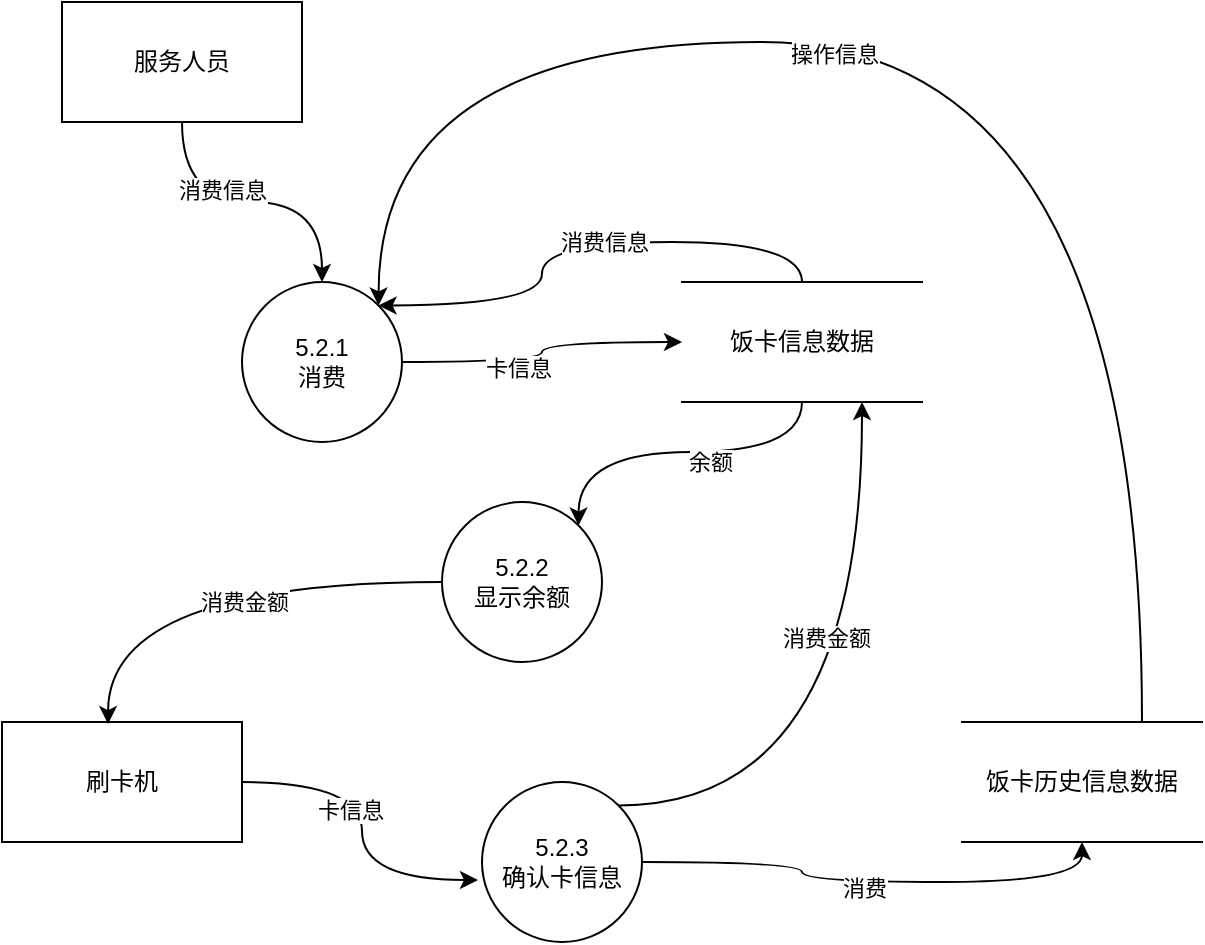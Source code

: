 <mxfile version="20.6.0" type="github">
  <diagram id="D9X46PnQUQBjcJa5Xv61" name="第 1 页">
    <mxGraphModel dx="1020" dy="869" grid="1" gridSize="10" guides="1" tooltips="1" connect="1" arrows="1" fold="1" page="1" pageScale="1" pageWidth="827" pageHeight="1169" math="0" shadow="0">
      <root>
        <mxCell id="0" />
        <mxCell id="1" parent="0" />
        <mxCell id="x4WWvGVljOj-ajrnGzE7-1" style="edgeStyle=orthogonalEdgeStyle;curved=1;rounded=0;orthogonalLoop=1;jettySize=auto;html=1;exitX=0.5;exitY=1;exitDx=0;exitDy=0;" edge="1" parent="1" source="x4WWvGVljOj-ajrnGzE7-3" target="x4WWvGVljOj-ajrnGzE7-9">
          <mxGeometry relative="1" as="geometry" />
        </mxCell>
        <mxCell id="x4WWvGVljOj-ajrnGzE7-2" value="消费信息" style="edgeLabel;html=1;align=center;verticalAlign=middle;resizable=0;points=[];" vertex="1" connectable="0" parent="x4WWvGVljOj-ajrnGzE7-1">
          <mxGeometry x="-0.2" y="6" relative="1" as="geometry">
            <mxPoint as="offset" />
          </mxGeometry>
        </mxCell>
        <mxCell id="x4WWvGVljOj-ajrnGzE7-3" value="服务人员" style="rounded=0;whiteSpace=wrap;html=1;" vertex="1" parent="1">
          <mxGeometry x="180" y="60" width="120" height="60" as="geometry" />
        </mxCell>
        <mxCell id="x4WWvGVljOj-ajrnGzE7-4" style="edgeStyle=orthogonalEdgeStyle;curved=1;rounded=0;orthogonalLoop=1;jettySize=auto;html=1;exitX=1;exitY=0.5;exitDx=0;exitDy=0;entryX=-0.025;entryY=0.613;entryDx=0;entryDy=0;entryPerimeter=0;" edge="1" parent="1" source="x4WWvGVljOj-ajrnGzE7-6" target="x4WWvGVljOj-ajrnGzE7-17">
          <mxGeometry relative="1" as="geometry" />
        </mxCell>
        <mxCell id="x4WWvGVljOj-ajrnGzE7-5" value="卡信息" style="edgeLabel;html=1;align=center;verticalAlign=middle;resizable=0;points=[];" vertex="1" connectable="0" parent="x4WWvGVljOj-ajrnGzE7-4">
          <mxGeometry x="-0.114" y="-6" relative="1" as="geometry">
            <mxPoint as="offset" />
          </mxGeometry>
        </mxCell>
        <mxCell id="x4WWvGVljOj-ajrnGzE7-6" value="刷卡机" style="rounded=0;whiteSpace=wrap;html=1;" vertex="1" parent="1">
          <mxGeometry x="150" y="420" width="120" height="60" as="geometry" />
        </mxCell>
        <mxCell id="x4WWvGVljOj-ajrnGzE7-7" style="edgeStyle=orthogonalEdgeStyle;curved=1;rounded=0;orthogonalLoop=1;jettySize=auto;html=1;exitX=1;exitY=0.5;exitDx=0;exitDy=0;entryX=0;entryY=0.5;entryDx=0;entryDy=0;" edge="1" parent="1" source="x4WWvGVljOj-ajrnGzE7-9" target="x4WWvGVljOj-ajrnGzE7-22">
          <mxGeometry relative="1" as="geometry" />
        </mxCell>
        <mxCell id="x4WWvGVljOj-ajrnGzE7-8" value="卡信息" style="edgeLabel;html=1;align=center;verticalAlign=middle;resizable=0;points=[];" vertex="1" connectable="0" parent="x4WWvGVljOj-ajrnGzE7-7">
          <mxGeometry x="-0.227" y="-3" relative="1" as="geometry">
            <mxPoint as="offset" />
          </mxGeometry>
        </mxCell>
        <mxCell id="x4WWvGVljOj-ajrnGzE7-9" value="5.2.1&lt;br&gt;消费" style="ellipse;whiteSpace=wrap;html=1;aspect=fixed;" vertex="1" parent="1">
          <mxGeometry x="270" y="200" width="80" height="80" as="geometry" />
        </mxCell>
        <mxCell id="x4WWvGVljOj-ajrnGzE7-10" style="edgeStyle=orthogonalEdgeStyle;curved=1;rounded=0;orthogonalLoop=1;jettySize=auto;html=1;exitX=0;exitY=0.5;exitDx=0;exitDy=0;entryX=0.442;entryY=0.017;entryDx=0;entryDy=0;entryPerimeter=0;" edge="1" parent="1" source="x4WWvGVljOj-ajrnGzE7-12" target="x4WWvGVljOj-ajrnGzE7-6">
          <mxGeometry relative="1" as="geometry" />
        </mxCell>
        <mxCell id="x4WWvGVljOj-ajrnGzE7-11" value="消费金额" style="edgeLabel;html=1;align=center;verticalAlign=middle;resizable=0;points=[];" vertex="1" connectable="0" parent="x4WWvGVljOj-ajrnGzE7-10">
          <mxGeometry x="-0.168" y="10" relative="1" as="geometry">
            <mxPoint as="offset" />
          </mxGeometry>
        </mxCell>
        <mxCell id="x4WWvGVljOj-ajrnGzE7-12" value="5.2.2&lt;br&gt;显示余额" style="ellipse;whiteSpace=wrap;html=1;aspect=fixed;" vertex="1" parent="1">
          <mxGeometry x="370" y="310" width="80" height="80" as="geometry" />
        </mxCell>
        <mxCell id="x4WWvGVljOj-ajrnGzE7-13" style="edgeStyle=orthogonalEdgeStyle;curved=1;rounded=0;orthogonalLoop=1;jettySize=auto;html=1;exitX=1;exitY=0.5;exitDx=0;exitDy=0;entryX=0.5;entryY=1;entryDx=0;entryDy=0;" edge="1" parent="1" source="x4WWvGVljOj-ajrnGzE7-17" target="x4WWvGVljOj-ajrnGzE7-25">
          <mxGeometry relative="1" as="geometry" />
        </mxCell>
        <mxCell id="x4WWvGVljOj-ajrnGzE7-27" value="消费" style="edgeLabel;html=1;align=center;verticalAlign=middle;resizable=0;points=[];" vertex="1" connectable="0" parent="x4WWvGVljOj-ajrnGzE7-13">
          <mxGeometry x="-0.032" y="-3" relative="1" as="geometry">
            <mxPoint as="offset" />
          </mxGeometry>
        </mxCell>
        <mxCell id="x4WWvGVljOj-ajrnGzE7-15" style="edgeStyle=orthogonalEdgeStyle;curved=1;rounded=0;orthogonalLoop=1;jettySize=auto;html=1;exitX=1;exitY=0;exitDx=0;exitDy=0;entryX=0.75;entryY=1;entryDx=0;entryDy=0;" edge="1" parent="1" source="x4WWvGVljOj-ajrnGzE7-17" target="x4WWvGVljOj-ajrnGzE7-22">
          <mxGeometry relative="1" as="geometry" />
        </mxCell>
        <mxCell id="x4WWvGVljOj-ajrnGzE7-16" value="消费金额" style="edgeLabel;html=1;align=center;verticalAlign=middle;resizable=0;points=[];" vertex="1" connectable="0" parent="x4WWvGVljOj-ajrnGzE7-15">
          <mxGeometry x="0.27" y="18" relative="1" as="geometry">
            <mxPoint as="offset" />
          </mxGeometry>
        </mxCell>
        <mxCell id="x4WWvGVljOj-ajrnGzE7-17" value="5.2.3&lt;br&gt;确认卡信息" style="ellipse;whiteSpace=wrap;html=1;aspect=fixed;" vertex="1" parent="1">
          <mxGeometry x="390" y="450" width="80" height="80" as="geometry" />
        </mxCell>
        <mxCell id="x4WWvGVljOj-ajrnGzE7-18" style="edgeStyle=orthogonalEdgeStyle;curved=1;rounded=0;orthogonalLoop=1;jettySize=auto;html=1;exitX=0.5;exitY=1;exitDx=0;exitDy=0;entryX=1;entryY=0;entryDx=0;entryDy=0;" edge="1" parent="1" source="x4WWvGVljOj-ajrnGzE7-22" target="x4WWvGVljOj-ajrnGzE7-12">
          <mxGeometry relative="1" as="geometry" />
        </mxCell>
        <mxCell id="x4WWvGVljOj-ajrnGzE7-19" value="余额" style="edgeLabel;html=1;align=center;verticalAlign=middle;resizable=0;points=[];" vertex="1" connectable="0" parent="x4WWvGVljOj-ajrnGzE7-18">
          <mxGeometry x="-0.181" y="5" relative="1" as="geometry">
            <mxPoint as="offset" />
          </mxGeometry>
        </mxCell>
        <mxCell id="x4WWvGVljOj-ajrnGzE7-20" style="edgeStyle=orthogonalEdgeStyle;curved=1;rounded=0;orthogonalLoop=1;jettySize=auto;html=1;exitX=0.5;exitY=0;exitDx=0;exitDy=0;entryX=1;entryY=0;entryDx=0;entryDy=0;" edge="1" parent="1" source="x4WWvGVljOj-ajrnGzE7-22" target="x4WWvGVljOj-ajrnGzE7-9">
          <mxGeometry relative="1" as="geometry" />
        </mxCell>
        <mxCell id="x4WWvGVljOj-ajrnGzE7-21" value="消费信息" style="edgeLabel;html=1;align=center;verticalAlign=middle;resizable=0;points=[];" vertex="1" connectable="0" parent="x4WWvGVljOj-ajrnGzE7-20">
          <mxGeometry x="-0.097" relative="1" as="geometry">
            <mxPoint as="offset" />
          </mxGeometry>
        </mxCell>
        <mxCell id="x4WWvGVljOj-ajrnGzE7-22" value="饭卡信息数据" style="shape=partialRectangle;whiteSpace=wrap;html=1;left=0;right=0;fillColor=none;" vertex="1" parent="1">
          <mxGeometry x="490" y="200" width="120" height="60" as="geometry" />
        </mxCell>
        <mxCell id="x4WWvGVljOj-ajrnGzE7-23" style="edgeStyle=orthogonalEdgeStyle;curved=1;rounded=0;orthogonalLoop=1;jettySize=auto;html=1;exitX=0.75;exitY=0;exitDx=0;exitDy=0;entryX=1;entryY=0;entryDx=0;entryDy=0;" edge="1" parent="1" source="x4WWvGVljOj-ajrnGzE7-25" target="x4WWvGVljOj-ajrnGzE7-9">
          <mxGeometry relative="1" as="geometry">
            <Array as="points">
              <mxPoint x="720" y="80" />
              <mxPoint x="338" y="80" />
            </Array>
          </mxGeometry>
        </mxCell>
        <mxCell id="x4WWvGVljOj-ajrnGzE7-24" value="操作信息" style="edgeLabel;html=1;align=center;verticalAlign=middle;resizable=0;points=[];" vertex="1" connectable="0" parent="x4WWvGVljOj-ajrnGzE7-23">
          <mxGeometry x="0.158" y="6" relative="1" as="geometry">
            <mxPoint as="offset" />
          </mxGeometry>
        </mxCell>
        <mxCell id="x4WWvGVljOj-ajrnGzE7-25" value="饭卡历史信息数据" style="shape=partialRectangle;whiteSpace=wrap;html=1;left=0;right=0;fillColor=none;" vertex="1" parent="1">
          <mxGeometry x="630" y="420" width="120" height="60" as="geometry" />
        </mxCell>
      </root>
    </mxGraphModel>
  </diagram>
</mxfile>
